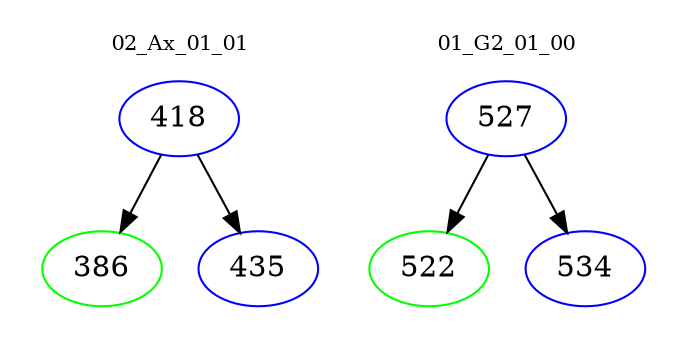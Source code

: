 digraph{
subgraph cluster_0 {
color = white
label = "02_Ax_01_01";
fontsize=10;
T0_418 [label="418", color="blue"]
T0_418 -> T0_386 [color="black"]
T0_386 [label="386", color="green"]
T0_418 -> T0_435 [color="black"]
T0_435 [label="435", color="blue"]
}
subgraph cluster_1 {
color = white
label = "01_G2_01_00";
fontsize=10;
T1_527 [label="527", color="blue"]
T1_527 -> T1_522 [color="black"]
T1_522 [label="522", color="green"]
T1_527 -> T1_534 [color="black"]
T1_534 [label="534", color="blue"]
}
}
